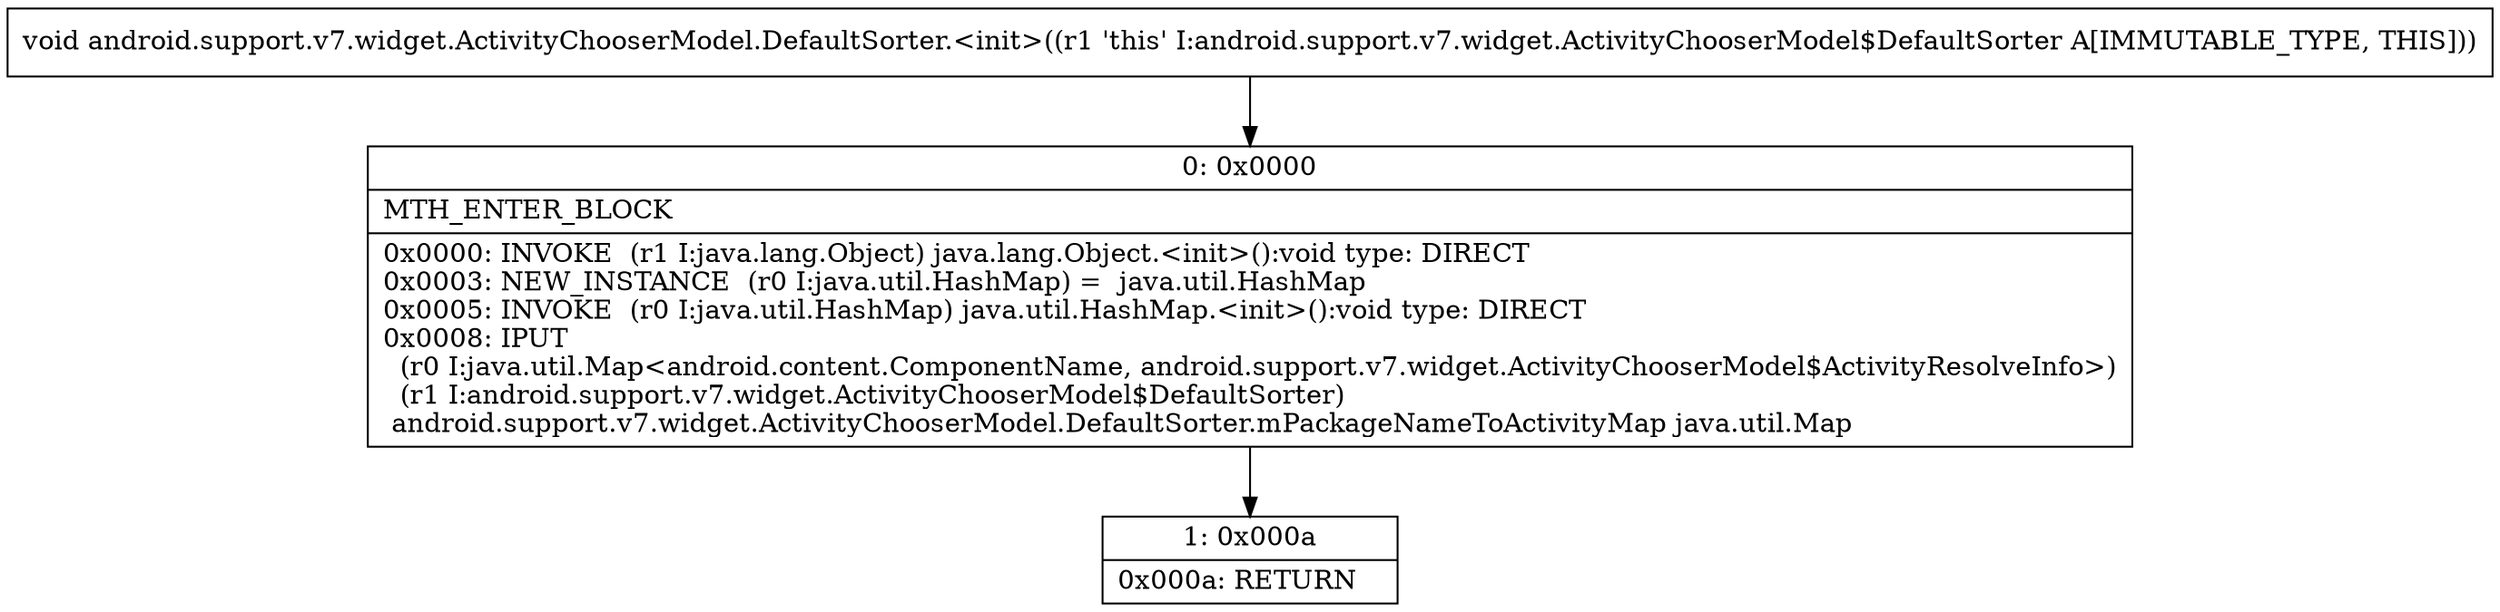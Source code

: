 digraph "CFG forandroid.support.v7.widget.ActivityChooserModel.DefaultSorter.\<init\>()V" {
Node_0 [shape=record,label="{0\:\ 0x0000|MTH_ENTER_BLOCK\l|0x0000: INVOKE  (r1 I:java.lang.Object) java.lang.Object.\<init\>():void type: DIRECT \l0x0003: NEW_INSTANCE  (r0 I:java.util.HashMap) =  java.util.HashMap \l0x0005: INVOKE  (r0 I:java.util.HashMap) java.util.HashMap.\<init\>():void type: DIRECT \l0x0008: IPUT  \l  (r0 I:java.util.Map\<android.content.ComponentName, android.support.v7.widget.ActivityChooserModel$ActivityResolveInfo\>)\l  (r1 I:android.support.v7.widget.ActivityChooserModel$DefaultSorter)\l android.support.v7.widget.ActivityChooserModel.DefaultSorter.mPackageNameToActivityMap java.util.Map \l}"];
Node_1 [shape=record,label="{1\:\ 0x000a|0x000a: RETURN   \l}"];
MethodNode[shape=record,label="{void android.support.v7.widget.ActivityChooserModel.DefaultSorter.\<init\>((r1 'this' I:android.support.v7.widget.ActivityChooserModel$DefaultSorter A[IMMUTABLE_TYPE, THIS])) }"];
MethodNode -> Node_0;
Node_0 -> Node_1;
}

